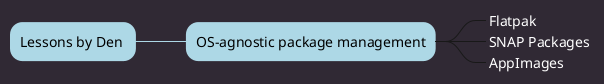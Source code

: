 {
  "sha1": "pi9iqs85h8mr33pe5b7hay9o2zbl3dj",
  "insertion": {
    "when": "2024-06-04T17:28:41.233Z",
    "url": "https://github.com/plantuml/plantuml/issues/43#issuecomment-680120185",
    "user": "plantuml@gmail.com"
  }
}
@startmindmap
skinparam backgroundColor #302934
<style>
mindmapDiagram {
  .rootStyle * {
    BackGroundColor lightblue
    LineColor lightblue
  }
  .leafStyle * {
    LineColor lightgray
    FontColor white
  }
}
</style>
* Lessons by Den <<rootStyle>>
** OS-agnostic package management
***_ Flatpak <<leafStyle>>
***_ SNAP Packages <<leafStyle>>
***_ AppImages <<leafStyle>>
@endmindmap
